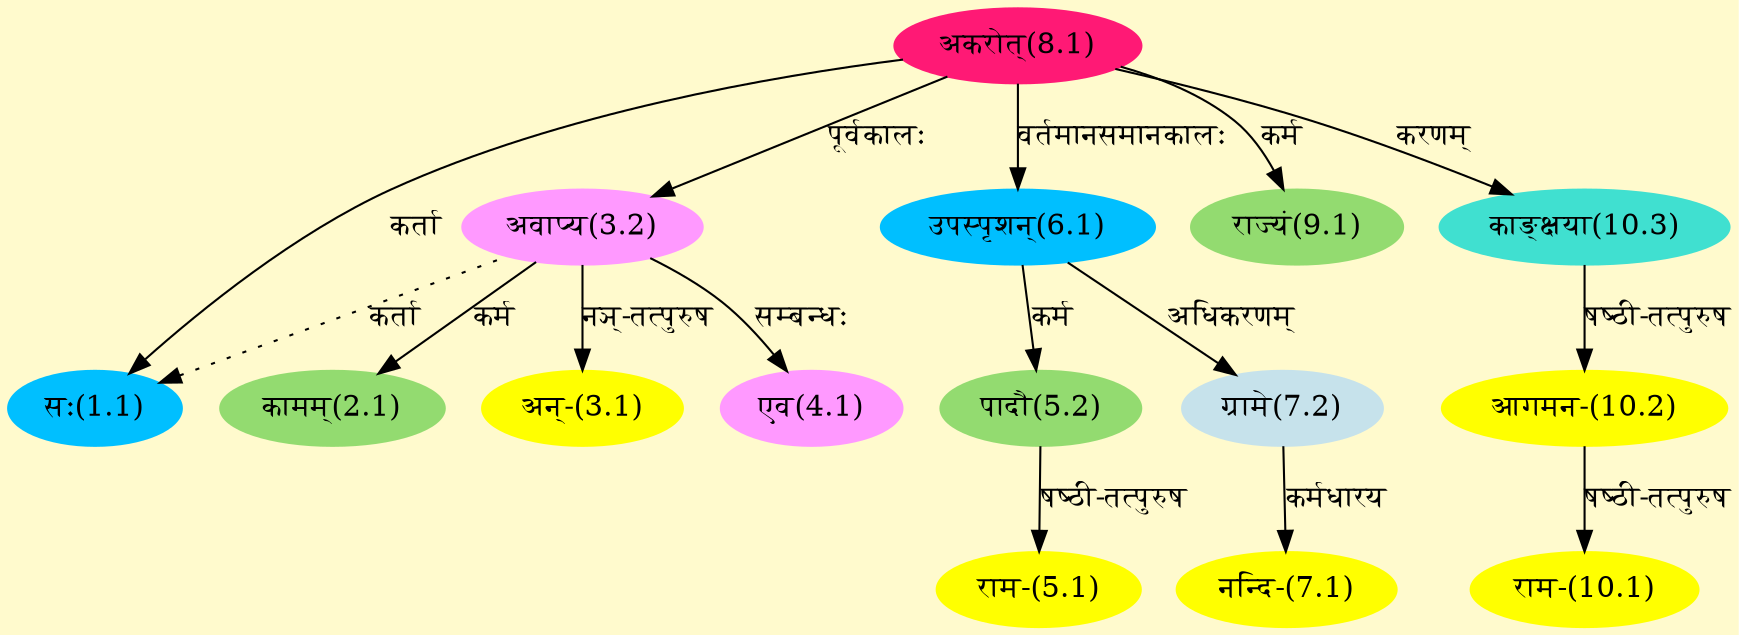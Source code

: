 digraph G{
rankdir=BT;
 compound=true;
 bgcolor="lemonchiffon1";
Node1_1 [style=filled, color="#00BFFF" label = "सः(1.1)"]
Node8_1 [style=filled, color="#FF1975" label = "अकरोत्(8.1)"]
Node3_2 [style=filled, color="#FF99FF" label = "अवाप्य(3.2)"]
Node2_1 [style=filled, color="#93DB70" label = "कामम्(2.1)"]
Node3_1 [style=filled, color="#FFFF00" label = "अन्-(3.1)"]
Node4_1 [style=filled, color="#FF99FF" label = "एव(4.1)"]
Node5_1 [style=filled, color="#FFFF00" label = "राम-(5.1)"]
Node5_2 [style=filled, color="#93DB70" label = "पादौ(5.2)"]
Node6_1 [style=filled, color="#00BFFF" label = "उपस्पृशन्(6.1)"]
Node7_1 [style=filled, color="#FFFF00" label = "नन्दि-(7.1)"]
Node7_2 [style=filled, color="#C6E2EB" label = "ग्रामे(7.2)"]
Node [style=filled, color="" label = "()"]
Node9_1 [style=filled, color="#93DB70" label = "राज्यं(9.1)"]
Node10_1 [style=filled, color="#FFFF00" label = "राम-(10.1)"]
Node10_2 [style=filled, color="#FFFF00" label = "आगमन-(10.2)"]
Node10_3 [style=filled, color="#40E0D0" label = "काङ्क्षया(10.3)"]
/* Start of Relations section */

Node1_1 -> Node8_1 [  label="कर्ता"  dir="back" ]
Node1_1 -> Node3_2 [ style=dotted label="कर्ता"  dir="back" ]
Node2_1 -> Node3_2 [  label="कर्म"  dir="back" ]
Node3_1 -> Node3_2 [  label="नञ्-तत्पुरुष"  dir="back" ]
Node3_2 -> Node8_1 [  label="पूर्वकालः"  dir="back" ]
Node4_1 -> Node3_2 [  label="सम्बन्धः"  dir="back" ]
Node5_1 -> Node5_2 [  label="षष्ठी-तत्पुरुष"  dir="back" ]
Node5_2 -> Node6_1 [  label="कर्म"  dir="back" ]
Node6_1 -> Node8_1 [  label="वर्तमानसमानकालः"  dir="back" ]
Node7_1 -> Node7_2 [  label="कर्मधारय"  dir="back" ]
Node7_2 -> Node6_1 [  label="अधिकरणम्"  dir="back" ]
Node9_1 -> Node8_1 [  label="कर्म"  dir="back" ]
Node10_1 -> Node10_2 [  label="षष्ठी-तत्पुरुष"  dir="back" ]
Node10_2 -> Node10_3 [  label="षष्ठी-तत्पुरुष"  dir="back" ]
Node10_3 -> Node8_1 [  label="करणम्"  dir="back" ]
}
